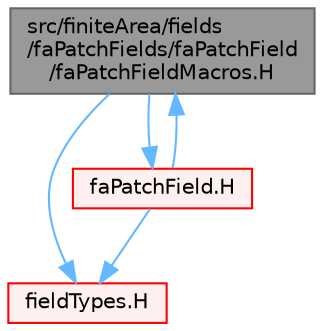 digraph "src/finiteArea/fields/faPatchFields/faPatchField/faPatchFieldMacros.H"
{
 // LATEX_PDF_SIZE
  bgcolor="transparent";
  edge [fontname=Helvetica,fontsize=10,labelfontname=Helvetica,labelfontsize=10];
  node [fontname=Helvetica,fontsize=10,shape=box,height=0.2,width=0.4];
  Node1 [id="Node000001",label="src/finiteArea/fields\l/faPatchFields/faPatchField\l/faPatchFieldMacros.H",height=0.2,width=0.4,color="gray40", fillcolor="grey60", style="filled", fontcolor="black",tooltip="Macros for creating faPatchField types."];
  Node1 -> Node2 [id="edge1_Node000001_Node000002",color="steelblue1",style="solid",tooltip=" "];
  Node2 [id="Node000002",label="fieldTypes.H",height=0.2,width=0.4,color="red", fillcolor="#FFF0F0", style="filled",URL="$fieldTypes_8H.html",tooltip=" "];
  Node1 -> Node127 [id="edge2_Node000001_Node000127",color="steelblue1",style="solid",tooltip=" "];
  Node127 [id="Node000127",label="faPatchField.H",height=0.2,width=0.4,color="red", fillcolor="#FFF0F0", style="filled",URL="$faPatchField_8H.html",tooltip=" "];
  Node127 -> Node2 [id="edge3_Node000127_Node000002",color="steelblue1",style="solid",tooltip=" "];
  Node127 -> Node1 [id="edge4_Node000127_Node000001",color="steelblue1",style="solid",tooltip=" "];
}
